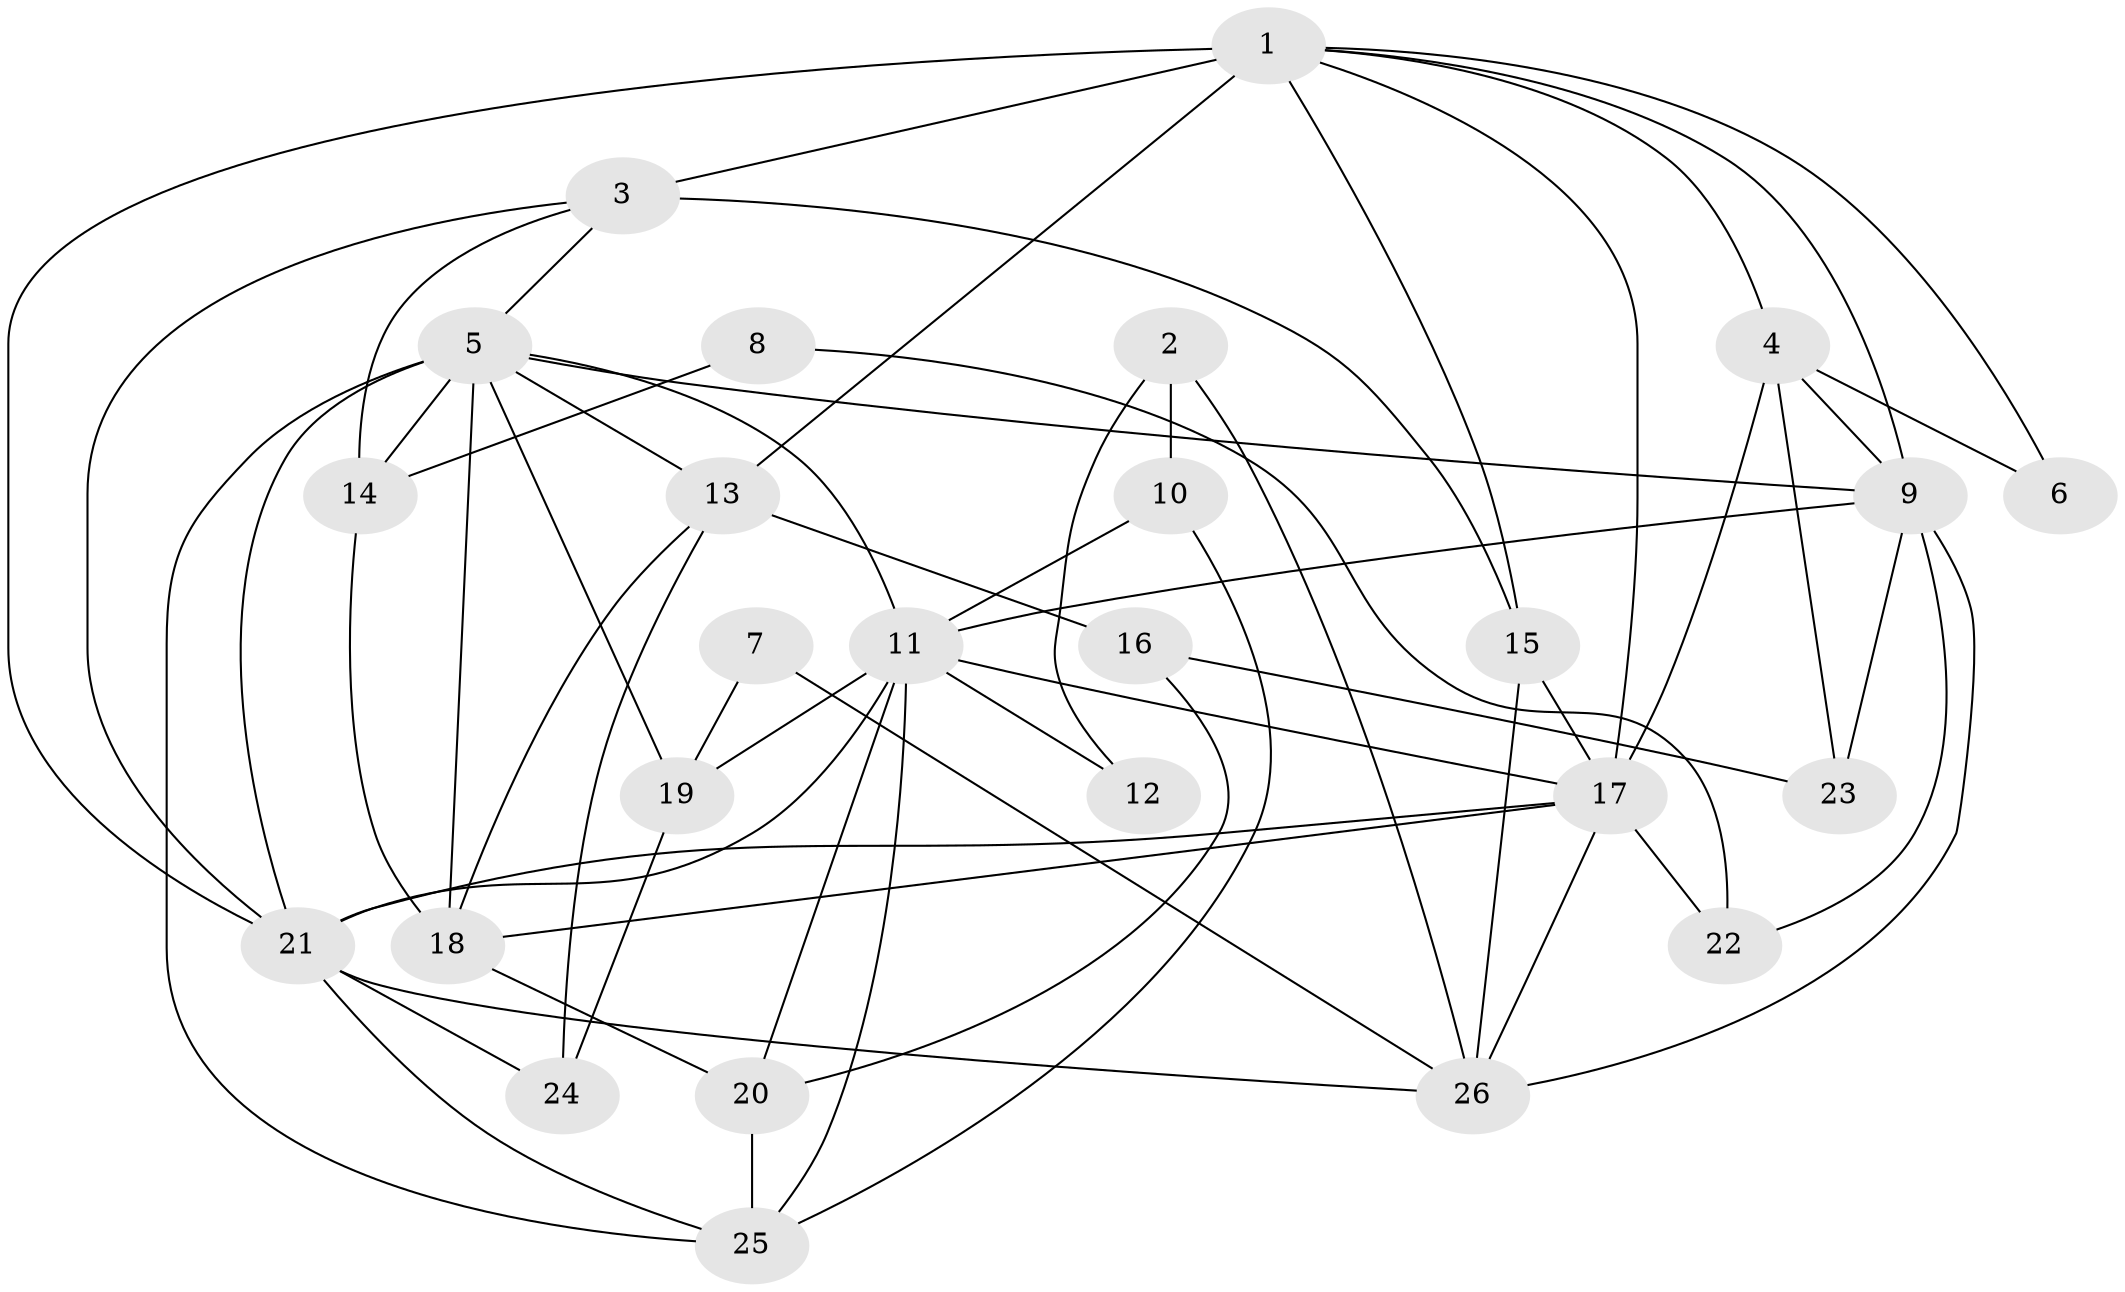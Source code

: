 // original degree distribution, {5: 0.21153846153846154, 3: 0.28846153846153844, 7: 0.038461538461538464, 4: 0.2692307692307692, 2: 0.11538461538461539, 8: 0.019230769230769232, 6: 0.057692307692307696}
// Generated by graph-tools (version 1.1) at 2025/50/03/04/25 22:50:52]
// undirected, 26 vertices, 61 edges
graph export_dot {
  node [color=gray90,style=filled];
  1;
  2;
  3;
  4;
  5;
  6;
  7;
  8;
  9;
  10;
  11;
  12;
  13;
  14;
  15;
  16;
  17;
  18;
  19;
  20;
  21;
  22;
  23;
  24;
  25;
  26;
  1 -- 3 [weight=2.0];
  1 -- 4 [weight=2.0];
  1 -- 6 [weight=1.0];
  1 -- 9 [weight=1.0];
  1 -- 13 [weight=2.0];
  1 -- 15 [weight=1.0];
  1 -- 17 [weight=1.0];
  1 -- 21 [weight=2.0];
  2 -- 10 [weight=1.0];
  2 -- 12 [weight=1.0];
  2 -- 26 [weight=1.0];
  3 -- 5 [weight=1.0];
  3 -- 14 [weight=1.0];
  3 -- 15 [weight=1.0];
  3 -- 21 [weight=1.0];
  4 -- 6 [weight=2.0];
  4 -- 9 [weight=1.0];
  4 -- 17 [weight=2.0];
  4 -- 23 [weight=1.0];
  5 -- 9 [weight=1.0];
  5 -- 11 [weight=2.0];
  5 -- 13 [weight=1.0];
  5 -- 14 [weight=1.0];
  5 -- 18 [weight=3.0];
  5 -- 19 [weight=1.0];
  5 -- 21 [weight=2.0];
  5 -- 25 [weight=1.0];
  7 -- 19 [weight=1.0];
  7 -- 26 [weight=1.0];
  8 -- 14 [weight=1.0];
  8 -- 22 [weight=1.0];
  9 -- 11 [weight=2.0];
  9 -- 22 [weight=1.0];
  9 -- 23 [weight=1.0];
  9 -- 26 [weight=1.0];
  10 -- 11 [weight=1.0];
  10 -- 25 [weight=1.0];
  11 -- 12 [weight=1.0];
  11 -- 17 [weight=1.0];
  11 -- 19 [weight=1.0];
  11 -- 20 [weight=1.0];
  11 -- 21 [weight=2.0];
  11 -- 25 [weight=1.0];
  13 -- 16 [weight=1.0];
  13 -- 18 [weight=1.0];
  13 -- 24 [weight=1.0];
  14 -- 18 [weight=1.0];
  15 -- 17 [weight=1.0];
  15 -- 26 [weight=1.0];
  16 -- 20 [weight=1.0];
  16 -- 23 [weight=1.0];
  17 -- 18 [weight=2.0];
  17 -- 21 [weight=2.0];
  17 -- 22 [weight=1.0];
  17 -- 26 [weight=1.0];
  18 -- 20 [weight=2.0];
  19 -- 24 [weight=1.0];
  20 -- 25 [weight=1.0];
  21 -- 24 [weight=1.0];
  21 -- 25 [weight=1.0];
  21 -- 26 [weight=1.0];
}
